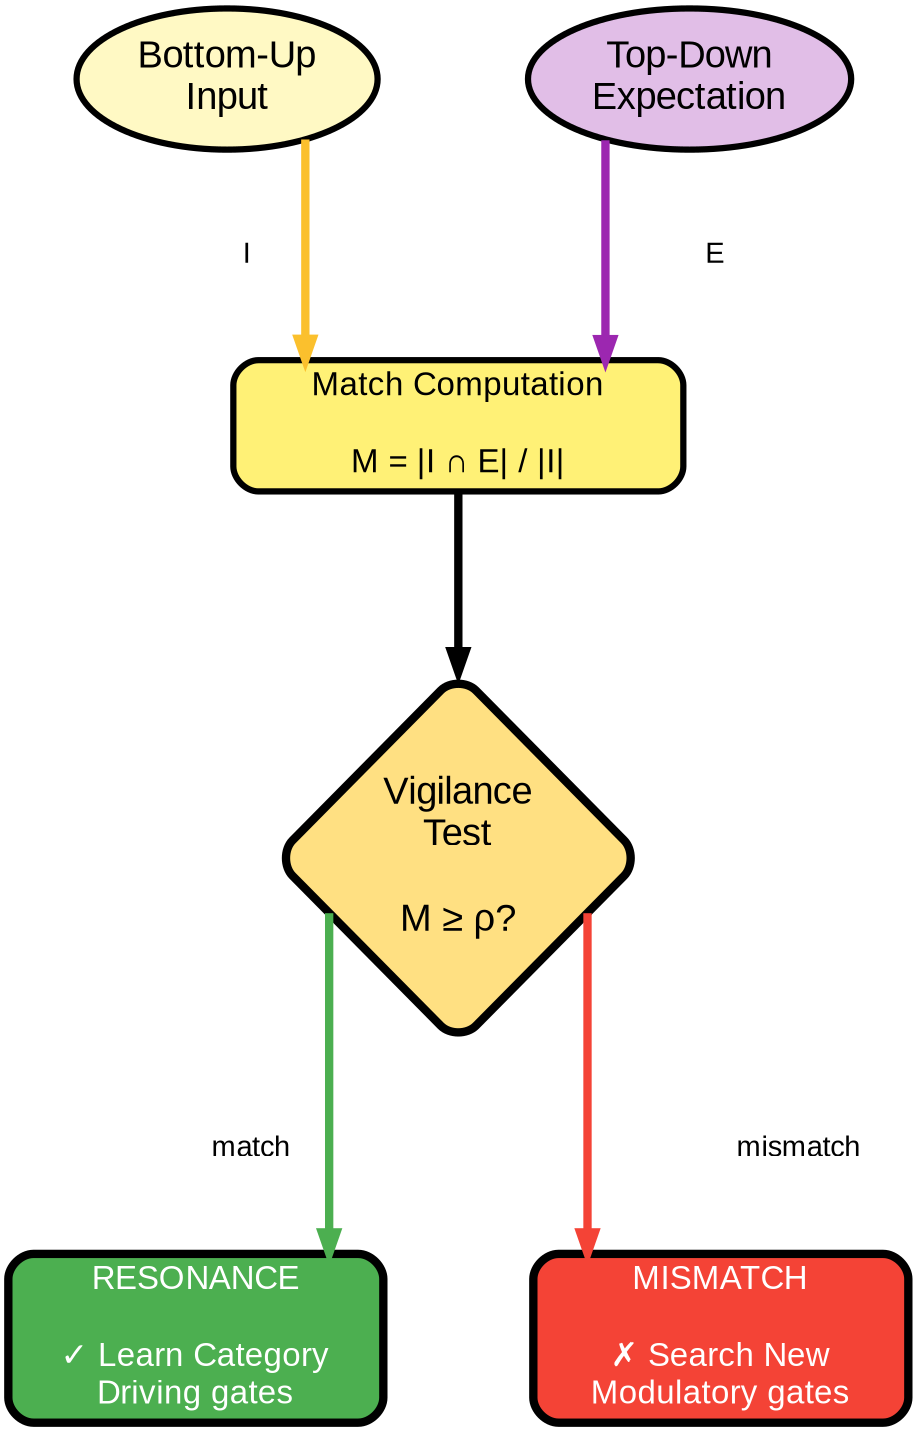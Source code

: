 digraph LaminarARTMatching {
    rankdir=TB;
    node [shape=box, style="rounded,filled", fontname="Arial", fontsize=16];
    edge [fontname="Arial", fontsize=14];
    splines=ortho;
    nodesep=1.0;
    ranksep=1.2;

    // Inputs
    bottom_up [label="Bottom-Up\nInput", shape=ellipse,
               fillcolor="#FFF9C4", penwidth=3, fontsize=18];
    top_down [label="Top-Down\nExpectation", shape=ellipse,
              fillcolor="#E1BEE7", penwidth=3, fontsize=18];

    // Match computation
    match [label="Match Computation\n\nM = |I ∩ E| / |I|",
           fillcolor="#FFF176", penwidth=3, fontsize=16, width=3];

    // Vigilance test
    vigilance [label="Vigilance\nTest\n\nM ≥ ρ?", shape=diamond,
               fillcolor="#FFE082", penwidth=4, fontsize=18];

    // Outcomes
    resonance [label="RESONANCE\n\n✓ Learn Category\nDriving gates",
               fillcolor="#4CAF50", penwidth=4, fontcolor="white",
               fontsize=16, width=2.5, style="rounded,filled,bold"];

    reset [label="MISMATCH\n\n✗ Search New\nModulatory gates",
           fillcolor="#F44336", penwidth=4, fontcolor="white",
           fontsize=16, width=2.5, style="rounded,filled,bold"];

    // Flow
    bottom_up -> match [label="  I  ", penwidth=4, color="#FBC02D"];
    top_down -> match [label="  E  ", penwidth=4, color="#9C27B0"];

    match -> vigilance [penwidth=4];

    vigilance -> resonance [label="  match  ", penwidth=4, color="#4CAF50"];
    vigilance -> reset [label="  mismatch  ", penwidth=4, color="#F44336"];

    {rank=same; bottom_up; top_down;}
    {rank=same; resonance; reset;}
}
